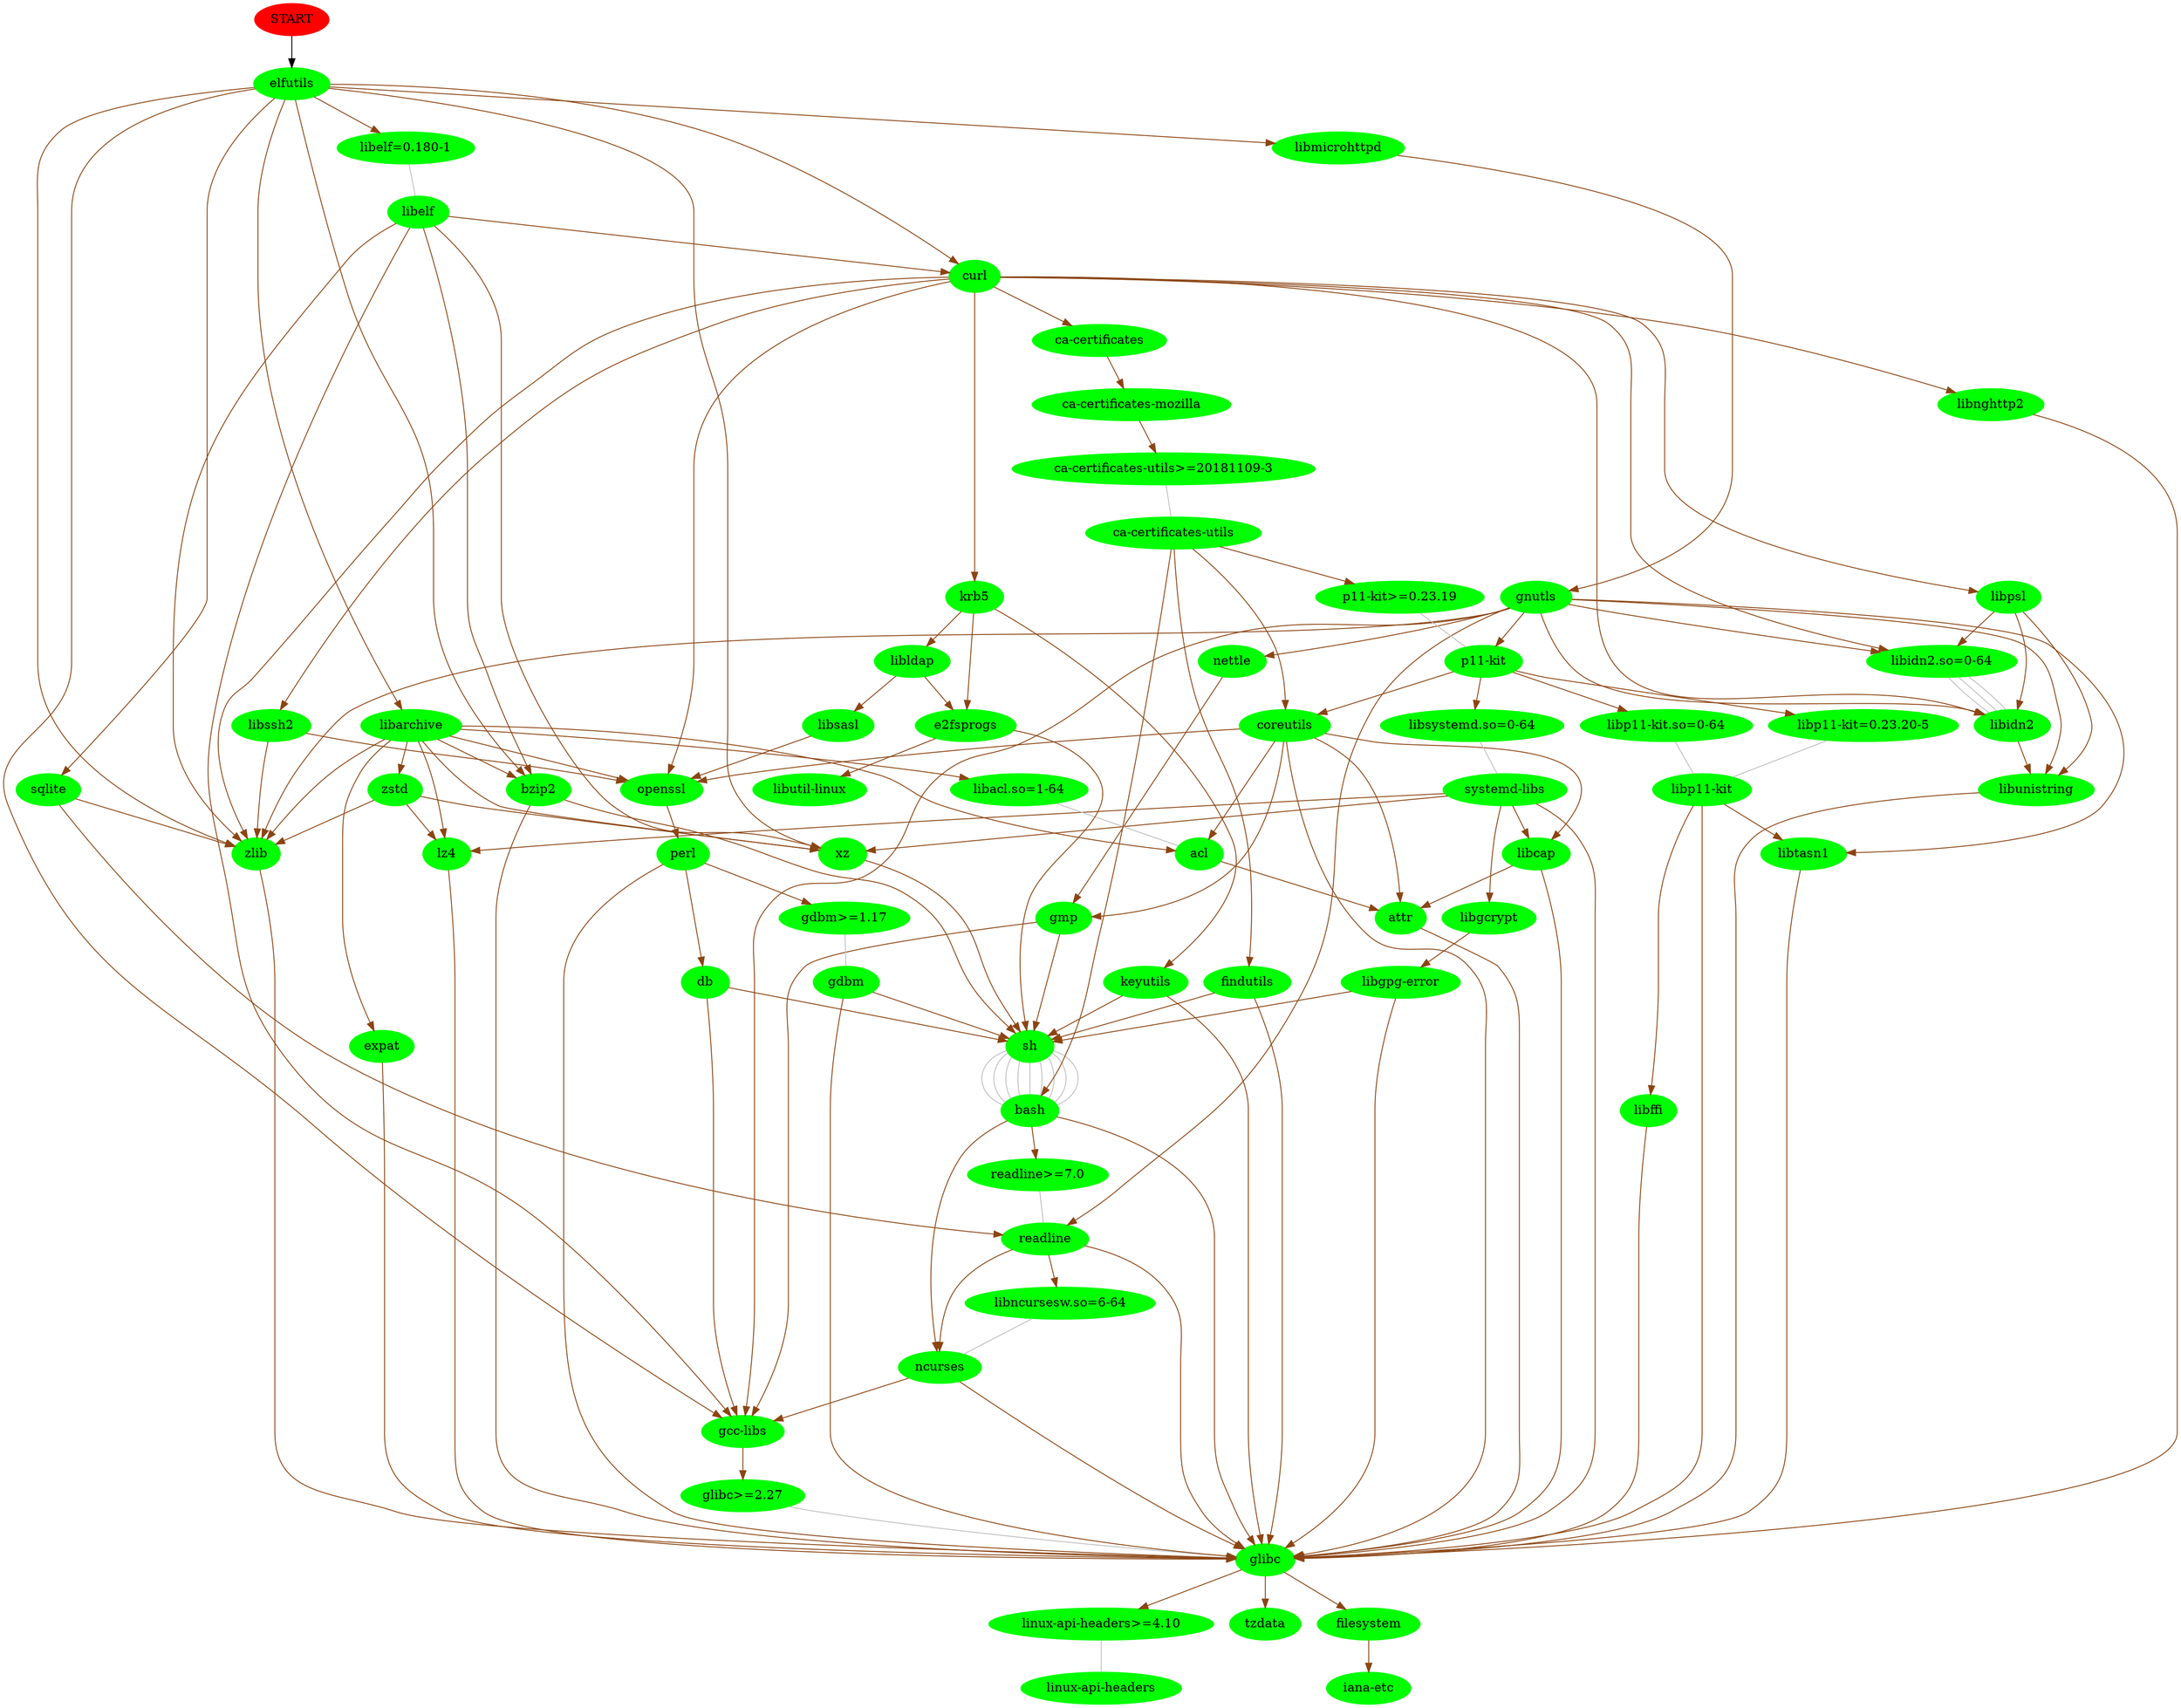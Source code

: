 digraph G { START [color=red, style=filled];
node [style=filled, color=green];
 "START" -> "elfutils";
"elfutils" -> "gcc-libs" [color=chocolate4];
"gcc-libs" -> "glibc>=2.27" [color=chocolate4];
"glibc>=2.27" -> "glibc" [arrowhead=none, color=grey];
"glibc" -> "linux-api-headers>=4.10" [color=chocolate4];
"linux-api-headers>=4.10" -> "linux-api-headers" [arrowhead=none, color=grey];
"glibc" -> "tzdata" [color=chocolate4];
"glibc" -> "filesystem" [color=chocolate4];
"filesystem" -> "iana-etc" [color=chocolate4];
"elfutils" -> "zlib" [color=chocolate4];
"zlib" -> "glibc" [color=chocolate4];
"elfutils" -> "bzip2" [color=chocolate4];
"bzip2" -> "glibc" [color=chocolate4];
"bzip2" -> "sh" [color=chocolate4];
"sh" -> "bash" [arrowhead=none, color=grey];
"bash" -> "readline>=7.0" [color=chocolate4];
"readline>=7.0" -> "readline" [arrowhead=none, color=grey];
"readline" -> "glibc" [color=chocolate4];
"readline" -> "ncurses" [color=chocolate4];
"ncurses" -> "glibc" [color=chocolate4];
"ncurses" -> "gcc-libs" [color=chocolate4];
"readline" -> "libncursesw.so=6-64" [color=chocolate4];
"libncursesw.so=6-64" -> "ncurses" [arrowhead=none, color=grey];
"bash" -> "glibc" [color=chocolate4];
"bash" -> "ncurses" [color=chocolate4];
"elfutils" -> "xz" [color=chocolate4];
"xz" -> "sh" [color=chocolate4];
"sh" -> "bash" [arrowhead=none, color=grey];
"elfutils" -> "libmicrohttpd" [color=chocolate4];
"libmicrohttpd" -> "gnutls" [color=chocolate4];
"gnutls" -> "gcc-libs" [color=chocolate4];
"gnutls" -> "libtasn1" [color=chocolate4];
"libtasn1" -> "glibc" [color=chocolate4];
"gnutls" -> "readline" [color=chocolate4];
"gnutls" -> "zlib" [color=chocolate4];
"gnutls" -> "nettle" [color=chocolate4];
"nettle" -> "gmp" [color=chocolate4];
"gmp" -> "gcc-libs" [color=chocolate4];
"gmp" -> "sh" [color=chocolate4];
"sh" -> "bash" [arrowhead=none, color=grey];
"gnutls" -> "p11-kit" [color=chocolate4];
"p11-kit" -> "libp11-kit=0.23.20-5" [color=chocolate4];
"libp11-kit=0.23.20-5" -> "libp11-kit" [arrowhead=none, color=grey];
"libp11-kit" -> "glibc" [color=chocolate4];
"libp11-kit" -> "libtasn1" [color=chocolate4];
"libp11-kit" -> "libffi" [color=chocolate4];
"libffi" -> "glibc" [color=chocolate4];
"p11-kit" -> "coreutils" [color=chocolate4];
"coreutils" -> "glibc" [color=chocolate4];
"coreutils" -> "acl" [color=chocolate4];
"acl" -> "attr" [color=chocolate4];
"attr" -> "glibc" [color=chocolate4];
"coreutils" -> "attr" [color=chocolate4];
"coreutils" -> "gmp" [color=chocolate4];
"coreutils" -> "libcap" [color=chocolate4];
"libcap" -> "glibc" [color=chocolate4];
"libcap" -> "attr" [color=chocolate4];
"coreutils" -> "openssl" [color=chocolate4];
"openssl" -> "perl" [color=chocolate4];
"perl" -> "gdbm>=1.17" [color=chocolate4];
"gdbm>=1.17" -> "gdbm" [arrowhead=none, color=grey];
"gdbm" -> "glibc" [color=chocolate4];
"gdbm" -> "sh" [color=chocolate4];
"sh" -> "bash" [arrowhead=none, color=grey];
"perl" -> "db" [color=chocolate4];
"db" -> "gcc-libs" [color=chocolate4];
"db" -> "sh" [color=chocolate4];
"sh" -> "bash" [arrowhead=none, color=grey];
"perl" -> "glibc" [color=chocolate4];
"p11-kit" -> "libp11-kit.so=0-64" [color=chocolate4];
"libp11-kit.so=0-64" -> "libp11-kit" [arrowhead=none, color=grey];
"p11-kit" -> "libsystemd.so=0-64" [color=chocolate4];
"libsystemd.so=0-64" -> "systemd-libs" [arrowhead=none, color=grey];
"systemd-libs" -> "glibc" [color=chocolate4];
"systemd-libs" -> "libcap" [color=chocolate4];
"systemd-libs" -> "libgcrypt" [color=chocolate4];
"libgcrypt" -> "libgpg-error" [color=chocolate4];
"libgpg-error" -> "glibc" [color=chocolate4];
"libgpg-error" -> "sh" [color=chocolate4];
"sh" -> "bash" [arrowhead=none, color=grey];
"systemd-libs" -> "lz4" [color=chocolate4];
"lz4" -> "glibc" [color=chocolate4];
"systemd-libs" -> "xz" [color=chocolate4];
"gnutls" -> "libidn2" [color=chocolate4];
"libidn2" -> "libunistring" [color=chocolate4];
"libunistring" -> "glibc" [color=chocolate4];
"gnutls" -> "libidn2.so=0-64" [color=chocolate4];
"libidn2.so=0-64" -> "libidn2" [arrowhead=none, color=grey];
"gnutls" -> "libunistring" [color=chocolate4];
"elfutils" -> "sqlite" [color=chocolate4];
"sqlite" -> "readline" [color=chocolate4];
"sqlite" -> "zlib" [color=chocolate4];
"elfutils" -> "libarchive" [color=chocolate4];
"libarchive" -> "acl" [color=chocolate4];
"libarchive" -> "libacl.so=1-64" [color=chocolate4];
"libacl.so=1-64" -> "acl" [arrowhead=none, color=grey];
"libarchive" -> "bzip2" [color=chocolate4];
"libarchive" -> "expat" [color=chocolate4];
"expat" -> "glibc" [color=chocolate4];
"libarchive" -> "lz4" [color=chocolate4];
"libarchive" -> "openssl" [color=chocolate4];
"libarchive" -> "xz" [color=chocolate4];
"libarchive" -> "zlib" [color=chocolate4];
"libarchive" -> "zstd" [color=chocolate4];
"zstd" -> "zlib" [color=chocolate4];
"zstd" -> "xz" [color=chocolate4];
"zstd" -> "lz4" [color=chocolate4];
"elfutils" -> "curl" [color=chocolate4];
"curl" -> "ca-certificates" [color=chocolate4];
"ca-certificates" -> "ca-certificates-mozilla" [color=chocolate4];
"ca-certificates-mozilla" -> "ca-certificates-utils>=20181109-3" [color=chocolate4];
"ca-certificates-utils>=20181109-3" -> "ca-certificates-utils" [arrowhead=none, color=grey];
"ca-certificates-utils" -> "bash" [color=chocolate4];
"ca-certificates-utils" -> "coreutils" [color=chocolate4];
"ca-certificates-utils" -> "findutils" [color=chocolate4];
"findutils" -> "glibc" [color=chocolate4];
"findutils" -> "sh" [color=chocolate4];
"sh" -> "bash" [arrowhead=none, color=grey];
"ca-certificates-utils" -> "p11-kit>=0.23.19" [color=chocolate4];
"p11-kit>=0.23.19" -> "p11-kit" [arrowhead=none, color=grey];
"curl" -> "krb5" [color=chocolate4];
"krb5" -> "e2fsprogs" [color=chocolate4];
"e2fsprogs" -> "sh" [color=chocolate4];
"sh" -> "bash" [arrowhead=none, color=grey];
"e2fsprogs" -> "libutil-linux" [color=chocolate4];
"krb5" -> "libldap" [color=chocolate4];
"libldap" -> "libsasl" [color=chocolate4];
"libsasl" -> "openssl" [color=chocolate4];
"libldap" -> "e2fsprogs" [color=chocolate4];
"krb5" -> "keyutils" [color=chocolate4];
"keyutils" -> "glibc" [color=chocolate4];
"keyutils" -> "sh" [color=chocolate4];
"sh" -> "bash" [arrowhead=none, color=grey];
"curl" -> "libssh2" [color=chocolate4];
"libssh2" -> "openssl" [color=chocolate4];
"libssh2" -> "zlib" [color=chocolate4];
"curl" -> "openssl" [color=chocolate4];
"curl" -> "zlib" [color=chocolate4];
"curl" -> "libpsl" [color=chocolate4];
"libpsl" -> "libidn2" [color=chocolate4];
"libpsl" -> "libidn2.so=0-64" [color=chocolate4];
"libidn2.so=0-64" -> "libidn2" [arrowhead=none, color=grey];
"libpsl" -> "libunistring" [color=chocolate4];
"curl" -> "libnghttp2" [color=chocolate4];
"libnghttp2" -> "glibc" [color=chocolate4];
"curl" -> "libidn2" [color=chocolate4];
"curl" -> "libidn2.so=0-64" [color=chocolate4];
"libidn2.so=0-64" -> "libidn2" [arrowhead=none, color=grey];
"elfutils" -> "libelf=0.180-1" [color=chocolate4];
"libelf=0.180-1" -> "libelf" [arrowhead=none, color=grey];
"libelf" -> "gcc-libs" [color=chocolate4];
"libelf" -> "zlib" [color=chocolate4];
"libelf" -> "bzip2" [color=chocolate4];
"libelf" -> "xz" [color=chocolate4];
"libelf" -> "curl" [color=chocolate4];
}
